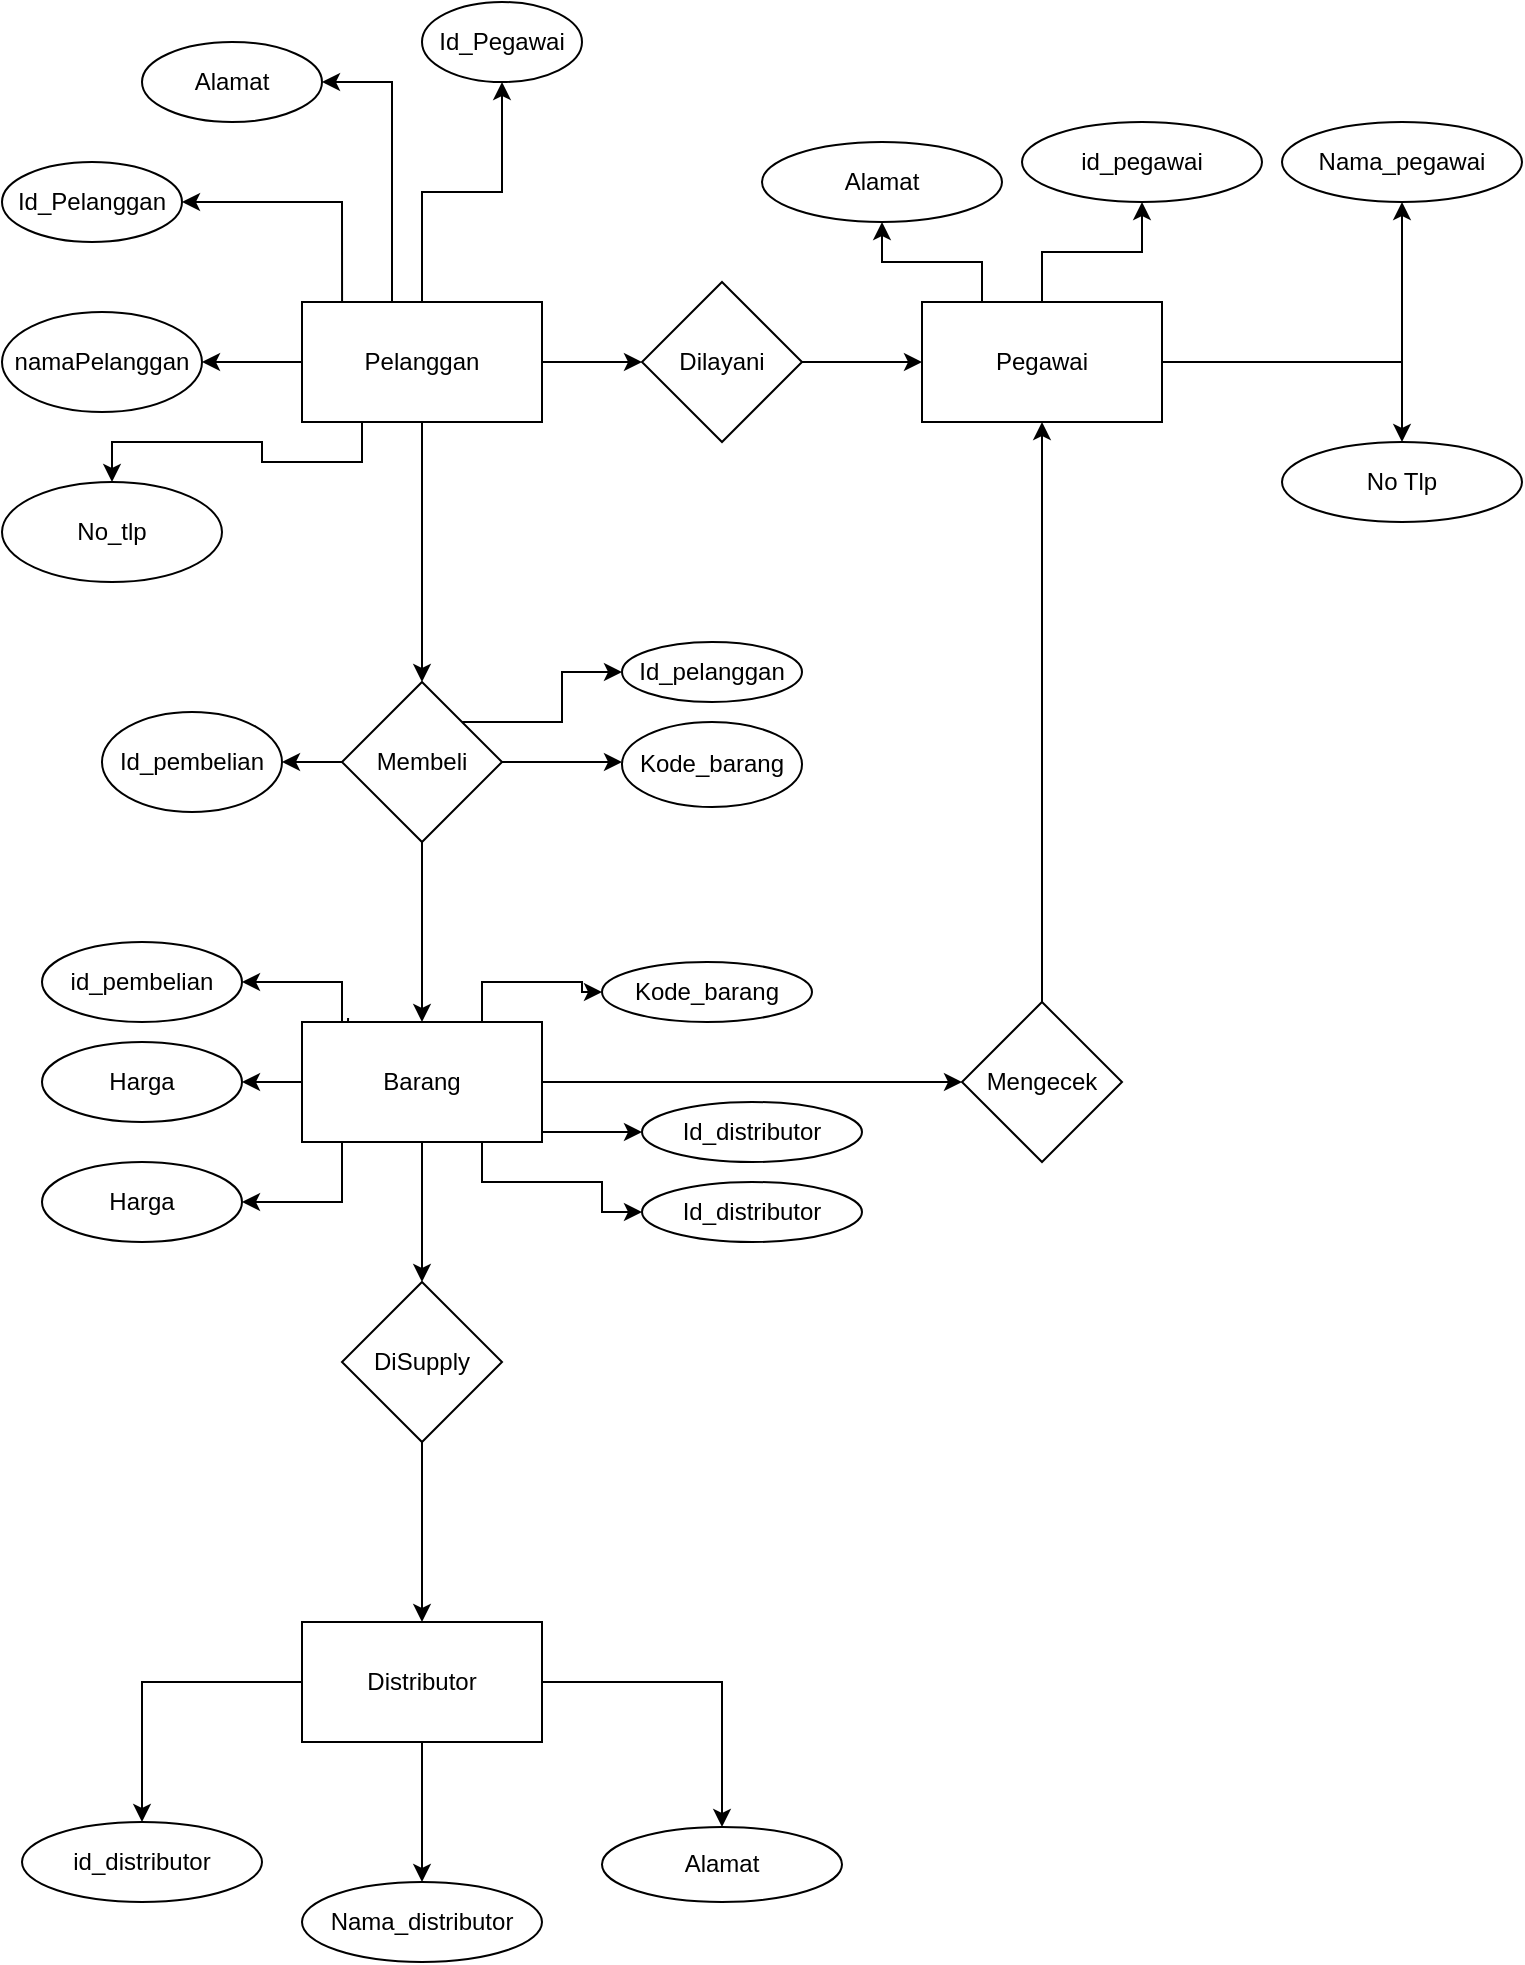 <mxfile version="13.8.3" type="github">
  <diagram id="qI9FQHIJN47j3GlgQ65F" name="Page-1">
    <mxGraphModel dx="2170" dy="1230" grid="1" gridSize="10" guides="1" tooltips="1" connect="1" arrows="1" fold="1" page="1" pageScale="1" pageWidth="850" pageHeight="1100" math="0" shadow="0">
      <root>
        <mxCell id="0" />
        <mxCell id="1" parent="0" />
        <mxCell id="Nq5UWWuwTUlMlLlnnf5O-3" value="" style="edgeStyle=orthogonalEdgeStyle;rounded=0;orthogonalLoop=1;jettySize=auto;html=1;" edge="1" parent="1" source="Nq5UWWuwTUlMlLlnnf5O-1" target="Nq5UWWuwTUlMlLlnnf5O-2">
          <mxGeometry relative="1" as="geometry" />
        </mxCell>
        <mxCell id="Nq5UWWuwTUlMlLlnnf5O-7" value="" style="edgeStyle=orthogonalEdgeStyle;rounded=0;orthogonalLoop=1;jettySize=auto;html=1;exitX=0.167;exitY=0;exitDx=0;exitDy=0;exitPerimeter=0;entryX=1;entryY=0.5;entryDx=0;entryDy=0;" edge="1" parent="1" source="Nq5UWWuwTUlMlLlnnf5O-1" target="Nq5UWWuwTUlMlLlnnf5O-6">
          <mxGeometry relative="1" as="geometry">
            <Array as="points">
              <mxPoint x="180" y="110" />
            </Array>
          </mxGeometry>
        </mxCell>
        <mxCell id="Nq5UWWuwTUlMlLlnnf5O-10" value="" style="edgeStyle=orthogonalEdgeStyle;rounded=0;orthogonalLoop=1;jettySize=auto;html=1;exitX=0;exitY=0.5;exitDx=0;exitDy=0;" edge="1" parent="1" source="Nq5UWWuwTUlMlLlnnf5O-1" target="Nq5UWWuwTUlMlLlnnf5O-8">
          <mxGeometry relative="1" as="geometry" />
        </mxCell>
        <mxCell id="Nq5UWWuwTUlMlLlnnf5O-15" value="" style="edgeStyle=orthogonalEdgeStyle;rounded=0;orthogonalLoop=1;jettySize=auto;html=1;" edge="1" parent="1" source="Nq5UWWuwTUlMlLlnnf5O-1" target="Nq5UWWuwTUlMlLlnnf5O-14">
          <mxGeometry relative="1" as="geometry">
            <Array as="points">
              <mxPoint x="205" y="140" />
              <mxPoint x="205" y="140" />
            </Array>
          </mxGeometry>
        </mxCell>
        <mxCell id="Nq5UWWuwTUlMlLlnnf5O-16" value="" style="edgeStyle=orthogonalEdgeStyle;rounded=0;orthogonalLoop=1;jettySize=auto;html=1;entryX=0.5;entryY=1;entryDx=0;entryDy=0;" edge="1" parent="1" source="Nq5UWWuwTUlMlLlnnf5O-1" target="Nq5UWWuwTUlMlLlnnf5O-17">
          <mxGeometry relative="1" as="geometry">
            <mxPoint x="280" y="80" as="targetPoint" />
          </mxGeometry>
        </mxCell>
        <mxCell id="Nq5UWWuwTUlMlLlnnf5O-19" value="" style="edgeStyle=orthogonalEdgeStyle;rounded=0;orthogonalLoop=1;jettySize=auto;html=1;exitX=0.25;exitY=1;exitDx=0;exitDy=0;" edge="1" parent="1" source="Nq5UWWuwTUlMlLlnnf5O-1" target="Nq5UWWuwTUlMlLlnnf5O-18">
          <mxGeometry relative="1" as="geometry" />
        </mxCell>
        <mxCell id="Nq5UWWuwTUlMlLlnnf5O-23" value="" style="edgeStyle=orthogonalEdgeStyle;rounded=0;orthogonalLoop=1;jettySize=auto;html=1;" edge="1" parent="1" source="Nq5UWWuwTUlMlLlnnf5O-1" target="Nq5UWWuwTUlMlLlnnf5O-22">
          <mxGeometry relative="1" as="geometry" />
        </mxCell>
        <mxCell id="Nq5UWWuwTUlMlLlnnf5O-1" value="Pelanggan" style="rounded=0;whiteSpace=wrap;html=1;" vertex="1" parent="1">
          <mxGeometry x="160" y="160" width="120" height="60" as="geometry" />
        </mxCell>
        <mxCell id="Nq5UWWuwTUlMlLlnnf5O-5" value="" style="edgeStyle=orthogonalEdgeStyle;rounded=0;orthogonalLoop=1;jettySize=auto;html=1;" edge="1" parent="1" source="Nq5UWWuwTUlMlLlnnf5O-2" target="Nq5UWWuwTUlMlLlnnf5O-4">
          <mxGeometry relative="1" as="geometry" />
        </mxCell>
        <mxCell id="Nq5UWWuwTUlMlLlnnf5O-2" value="Dilayani" style="rhombus;whiteSpace=wrap;html=1;" vertex="1" parent="1">
          <mxGeometry x="330" y="150" width="80" height="80" as="geometry" />
        </mxCell>
        <mxCell id="Nq5UWWuwTUlMlLlnnf5O-63" value="" style="edgeStyle=orthogonalEdgeStyle;rounded=0;orthogonalLoop=1;jettySize=auto;html=1;" edge="1" parent="1" source="Nq5UWWuwTUlMlLlnnf5O-4" target="Nq5UWWuwTUlMlLlnnf5O-62">
          <mxGeometry relative="1" as="geometry">
            <Array as="points">
              <mxPoint x="500" y="140" />
              <mxPoint x="450" y="140" />
            </Array>
          </mxGeometry>
        </mxCell>
        <mxCell id="Nq5UWWuwTUlMlLlnnf5O-67" style="edgeStyle=orthogonalEdgeStyle;rounded=0;orthogonalLoop=1;jettySize=auto;html=1;exitX=0.5;exitY=0;exitDx=0;exitDy=0;entryX=0.5;entryY=1;entryDx=0;entryDy=0;" edge="1" parent="1" source="Nq5UWWuwTUlMlLlnnf5O-4" target="Nq5UWWuwTUlMlLlnnf5O-66">
          <mxGeometry relative="1" as="geometry" />
        </mxCell>
        <mxCell id="Nq5UWWuwTUlMlLlnnf5O-72" style="edgeStyle=orthogonalEdgeStyle;rounded=0;orthogonalLoop=1;jettySize=auto;html=1;exitX=1;exitY=0.5;exitDx=0;exitDy=0;entryX=0.5;entryY=1;entryDx=0;entryDy=0;" edge="1" parent="1" source="Nq5UWWuwTUlMlLlnnf5O-4" target="Nq5UWWuwTUlMlLlnnf5O-68">
          <mxGeometry relative="1" as="geometry" />
        </mxCell>
        <mxCell id="Nq5UWWuwTUlMlLlnnf5O-73" style="edgeStyle=orthogonalEdgeStyle;rounded=0;orthogonalLoop=1;jettySize=auto;html=1;exitX=1;exitY=0.5;exitDx=0;exitDy=0;entryX=0.5;entryY=0;entryDx=0;entryDy=0;" edge="1" parent="1" source="Nq5UWWuwTUlMlLlnnf5O-4" target="Nq5UWWuwTUlMlLlnnf5O-69">
          <mxGeometry relative="1" as="geometry" />
        </mxCell>
        <mxCell id="Nq5UWWuwTUlMlLlnnf5O-4" value="Pegawai" style="whiteSpace=wrap;html=1;" vertex="1" parent="1">
          <mxGeometry x="470" y="160" width="120" height="60" as="geometry" />
        </mxCell>
        <mxCell id="Nq5UWWuwTUlMlLlnnf5O-6" value="Id_Pelanggan" style="ellipse;whiteSpace=wrap;html=1;rounded=0;" vertex="1" parent="1">
          <mxGeometry x="10" y="90" width="90" height="40" as="geometry" />
        </mxCell>
        <mxCell id="Nq5UWWuwTUlMlLlnnf5O-8" value="namaPelanggan" style="ellipse;whiteSpace=wrap;html=1;rounded=0;" vertex="1" parent="1">
          <mxGeometry x="10" y="165" width="100" height="50" as="geometry" />
        </mxCell>
        <mxCell id="Nq5UWWuwTUlMlLlnnf5O-14" value="Alamat" style="ellipse;whiteSpace=wrap;html=1;rounded=0;" vertex="1" parent="1">
          <mxGeometry x="80" y="30" width="90" height="40" as="geometry" />
        </mxCell>
        <mxCell id="Nq5UWWuwTUlMlLlnnf5O-17" value="Id_Pegawai" style="ellipse;whiteSpace=wrap;html=1;" vertex="1" parent="1">
          <mxGeometry x="220" y="10" width="80" height="40" as="geometry" />
        </mxCell>
        <mxCell id="Nq5UWWuwTUlMlLlnnf5O-18" value="No_tlp" style="ellipse;whiteSpace=wrap;html=1;rounded=0;" vertex="1" parent="1">
          <mxGeometry x="10" y="250" width="110" height="50" as="geometry" />
        </mxCell>
        <mxCell id="Nq5UWWuwTUlMlLlnnf5O-25" value="" style="edgeStyle=orthogonalEdgeStyle;rounded=0;orthogonalLoop=1;jettySize=auto;html=1;" edge="1" parent="1" source="Nq5UWWuwTUlMlLlnnf5O-22" target="Nq5UWWuwTUlMlLlnnf5O-24">
          <mxGeometry relative="1" as="geometry" />
        </mxCell>
        <mxCell id="Nq5UWWuwTUlMlLlnnf5O-27" value="" style="edgeStyle=orthogonalEdgeStyle;rounded=0;orthogonalLoop=1;jettySize=auto;html=1;" edge="1" parent="1" source="Nq5UWWuwTUlMlLlnnf5O-22" target="Nq5UWWuwTUlMlLlnnf5O-26">
          <mxGeometry relative="1" as="geometry">
            <Array as="points">
              <mxPoint x="290" y="370" />
              <mxPoint x="290" y="345" />
            </Array>
          </mxGeometry>
        </mxCell>
        <mxCell id="Nq5UWWuwTUlMlLlnnf5O-28" value="" style="edgeStyle=orthogonalEdgeStyle;rounded=0;orthogonalLoop=1;jettySize=auto;html=1;" edge="1" parent="1" source="Nq5UWWuwTUlMlLlnnf5O-22">
          <mxGeometry relative="1" as="geometry">
            <mxPoint x="320" y="390" as="targetPoint" />
          </mxGeometry>
        </mxCell>
        <mxCell id="Nq5UWWuwTUlMlLlnnf5O-32" value="" style="edgeStyle=orthogonalEdgeStyle;rounded=0;orthogonalLoop=1;jettySize=auto;html=1;" edge="1" parent="1" source="Nq5UWWuwTUlMlLlnnf5O-22" target="Nq5UWWuwTUlMlLlnnf5O-31">
          <mxGeometry relative="1" as="geometry" />
        </mxCell>
        <mxCell id="Nq5UWWuwTUlMlLlnnf5O-22" value="Membeli" style="rhombus;whiteSpace=wrap;html=1;rounded=0;" vertex="1" parent="1">
          <mxGeometry x="180" y="350" width="80" height="80" as="geometry" />
        </mxCell>
        <mxCell id="Nq5UWWuwTUlMlLlnnf5O-24" value="Id_pembelian" style="ellipse;whiteSpace=wrap;html=1;rounded=0;" vertex="1" parent="1">
          <mxGeometry x="60" y="365" width="90" height="50" as="geometry" />
        </mxCell>
        <mxCell id="Nq5UWWuwTUlMlLlnnf5O-26" value="Id_pelanggan" style="ellipse;whiteSpace=wrap;html=1;rounded=0;" vertex="1" parent="1">
          <mxGeometry x="320" y="330" width="90" height="30" as="geometry" />
        </mxCell>
        <mxCell id="Nq5UWWuwTUlMlLlnnf5O-29" value="Kode_barang" style="ellipse;whiteSpace=wrap;html=1;" vertex="1" parent="1">
          <mxGeometry x="320" y="370" width="90" height="42.5" as="geometry" />
        </mxCell>
        <mxCell id="Nq5UWWuwTUlMlLlnnf5O-34" style="edgeStyle=orthogonalEdgeStyle;rounded=0;orthogonalLoop=1;jettySize=auto;html=1;exitX=0.192;exitY=-0.033;exitDx=0;exitDy=0;exitPerimeter=0;" edge="1" parent="1" source="Nq5UWWuwTUlMlLlnnf5O-31" target="Nq5UWWuwTUlMlLlnnf5O-33">
          <mxGeometry relative="1" as="geometry">
            <Array as="points">
              <mxPoint x="183" y="520" />
              <mxPoint x="180" y="520" />
              <mxPoint x="180" y="500" />
            </Array>
          </mxGeometry>
        </mxCell>
        <mxCell id="Nq5UWWuwTUlMlLlnnf5O-36" style="edgeStyle=orthogonalEdgeStyle;rounded=0;orthogonalLoop=1;jettySize=auto;html=1;exitX=0;exitY=0.5;exitDx=0;exitDy=0;" edge="1" parent="1" source="Nq5UWWuwTUlMlLlnnf5O-31" target="Nq5UWWuwTUlMlLlnnf5O-35">
          <mxGeometry relative="1" as="geometry" />
        </mxCell>
        <mxCell id="Nq5UWWuwTUlMlLlnnf5O-38" style="edgeStyle=orthogonalEdgeStyle;rounded=0;orthogonalLoop=1;jettySize=auto;html=1;entryX=1;entryY=0.5;entryDx=0;entryDy=0;" edge="1" parent="1" source="Nq5UWWuwTUlMlLlnnf5O-31" target="Nq5UWWuwTUlMlLlnnf5O-37">
          <mxGeometry relative="1" as="geometry">
            <Array as="points">
              <mxPoint x="180" y="610" />
            </Array>
          </mxGeometry>
        </mxCell>
        <mxCell id="Nq5UWWuwTUlMlLlnnf5O-40" value="" style="edgeStyle=orthogonalEdgeStyle;rounded=0;orthogonalLoop=1;jettySize=auto;html=1;" edge="1" parent="1" source="Nq5UWWuwTUlMlLlnnf5O-31" target="Nq5UWWuwTUlMlLlnnf5O-39">
          <mxGeometry relative="1" as="geometry" />
        </mxCell>
        <mxCell id="Nq5UWWuwTUlMlLlnnf5O-52" value="" style="edgeStyle=orthogonalEdgeStyle;rounded=0;orthogonalLoop=1;jettySize=auto;html=1;exitX=0.75;exitY=0;exitDx=0;exitDy=0;" edge="1" parent="1" source="Nq5UWWuwTUlMlLlnnf5O-31" target="Nq5UWWuwTUlMlLlnnf5O-51">
          <mxGeometry relative="1" as="geometry" />
        </mxCell>
        <mxCell id="Nq5UWWuwTUlMlLlnnf5O-53" value="" style="edgeStyle=orthogonalEdgeStyle;rounded=0;orthogonalLoop=1;jettySize=auto;html=1;entryX=0;entryY=0.5;entryDx=0;entryDy=0;exitX=1;exitY=0.75;exitDx=0;exitDy=0;" edge="1" parent="1" source="Nq5UWWuwTUlMlLlnnf5O-31" target="Nq5UWWuwTUlMlLlnnf5O-54">
          <mxGeometry relative="1" as="geometry">
            <Array as="points">
              <mxPoint x="280" y="575" />
            </Array>
          </mxGeometry>
        </mxCell>
        <mxCell id="Nq5UWWuwTUlMlLlnnf5O-56" style="edgeStyle=orthogonalEdgeStyle;rounded=0;orthogonalLoop=1;jettySize=auto;html=1;exitX=0.75;exitY=1;exitDx=0;exitDy=0;entryX=0;entryY=0.5;entryDx=0;entryDy=0;" edge="1" parent="1" source="Nq5UWWuwTUlMlLlnnf5O-31" target="Nq5UWWuwTUlMlLlnnf5O-55">
          <mxGeometry relative="1" as="geometry">
            <Array as="points">
              <mxPoint x="250" y="600" />
              <mxPoint x="310" y="600" />
            </Array>
          </mxGeometry>
        </mxCell>
        <mxCell id="Nq5UWWuwTUlMlLlnnf5O-58" value="" style="edgeStyle=orthogonalEdgeStyle;rounded=0;orthogonalLoop=1;jettySize=auto;html=1;" edge="1" parent="1" source="Nq5UWWuwTUlMlLlnnf5O-31">
          <mxGeometry relative="1" as="geometry">
            <mxPoint x="490" y="550" as="targetPoint" />
          </mxGeometry>
        </mxCell>
        <mxCell id="Nq5UWWuwTUlMlLlnnf5O-31" value="Barang" style="whiteSpace=wrap;html=1;rounded=0;" vertex="1" parent="1">
          <mxGeometry x="160" y="520" width="120" height="60" as="geometry" />
        </mxCell>
        <mxCell id="Nq5UWWuwTUlMlLlnnf5O-33" value="id_pembelian" style="ellipse;whiteSpace=wrap;html=1;" vertex="1" parent="1">
          <mxGeometry x="30" y="480" width="100" height="40" as="geometry" />
        </mxCell>
        <mxCell id="Nq5UWWuwTUlMlLlnnf5O-35" value="Harga" style="ellipse;whiteSpace=wrap;html=1;" vertex="1" parent="1">
          <mxGeometry x="30" y="530" width="100" height="40" as="geometry" />
        </mxCell>
        <mxCell id="Nq5UWWuwTUlMlLlnnf5O-37" value="Harga" style="ellipse;whiteSpace=wrap;html=1;" vertex="1" parent="1">
          <mxGeometry x="30" y="590" width="100" height="40" as="geometry" />
        </mxCell>
        <mxCell id="Nq5UWWuwTUlMlLlnnf5O-42" value="" style="edgeStyle=orthogonalEdgeStyle;rounded=0;orthogonalLoop=1;jettySize=auto;html=1;" edge="1" parent="1" source="Nq5UWWuwTUlMlLlnnf5O-39" target="Nq5UWWuwTUlMlLlnnf5O-41">
          <mxGeometry relative="1" as="geometry" />
        </mxCell>
        <mxCell id="Nq5UWWuwTUlMlLlnnf5O-39" value="DiSupply" style="rhombus;whiteSpace=wrap;html=1;rounded=0;" vertex="1" parent="1">
          <mxGeometry x="180" y="650" width="80" height="80" as="geometry" />
        </mxCell>
        <mxCell id="Nq5UWWuwTUlMlLlnnf5O-46" value="" style="edgeStyle=orthogonalEdgeStyle;rounded=0;orthogonalLoop=1;jettySize=auto;html=1;" edge="1" parent="1" source="Nq5UWWuwTUlMlLlnnf5O-41" target="Nq5UWWuwTUlMlLlnnf5O-45">
          <mxGeometry relative="1" as="geometry" />
        </mxCell>
        <mxCell id="Nq5UWWuwTUlMlLlnnf5O-48" value="" style="edgeStyle=orthogonalEdgeStyle;rounded=0;orthogonalLoop=1;jettySize=auto;html=1;" edge="1" parent="1" source="Nq5UWWuwTUlMlLlnnf5O-41" target="Nq5UWWuwTUlMlLlnnf5O-47">
          <mxGeometry relative="1" as="geometry" />
        </mxCell>
        <mxCell id="Nq5UWWuwTUlMlLlnnf5O-50" value="" style="edgeStyle=orthogonalEdgeStyle;rounded=0;orthogonalLoop=1;jettySize=auto;html=1;" edge="1" parent="1" source="Nq5UWWuwTUlMlLlnnf5O-41" target="Nq5UWWuwTUlMlLlnnf5O-49">
          <mxGeometry relative="1" as="geometry" />
        </mxCell>
        <mxCell id="Nq5UWWuwTUlMlLlnnf5O-41" value="Distributor" style="whiteSpace=wrap;html=1;rounded=0;" vertex="1" parent="1">
          <mxGeometry x="160" y="820" width="120" height="60" as="geometry" />
        </mxCell>
        <mxCell id="Nq5UWWuwTUlMlLlnnf5O-45" value="id_distributor" style="ellipse;whiteSpace=wrap;html=1;rounded=0;" vertex="1" parent="1">
          <mxGeometry x="20" y="920" width="120" height="40" as="geometry" />
        </mxCell>
        <mxCell id="Nq5UWWuwTUlMlLlnnf5O-47" value="Nama_distributor" style="ellipse;whiteSpace=wrap;html=1;rounded=0;" vertex="1" parent="1">
          <mxGeometry x="160" y="950" width="120" height="40" as="geometry" />
        </mxCell>
        <mxCell id="Nq5UWWuwTUlMlLlnnf5O-49" value="Alamat" style="ellipse;whiteSpace=wrap;html=1;rounded=0;" vertex="1" parent="1">
          <mxGeometry x="310" y="922.5" width="120" height="37.5" as="geometry" />
        </mxCell>
        <mxCell id="Nq5UWWuwTUlMlLlnnf5O-51" value="Kode_barang" style="ellipse;whiteSpace=wrap;html=1;rounded=0;" vertex="1" parent="1">
          <mxGeometry x="310" y="490" width="105" height="30" as="geometry" />
        </mxCell>
        <mxCell id="Nq5UWWuwTUlMlLlnnf5O-54" value="Id_distributor" style="ellipse;whiteSpace=wrap;html=1;" vertex="1" parent="1">
          <mxGeometry x="330" y="560" width="110" height="30" as="geometry" />
        </mxCell>
        <mxCell id="Nq5UWWuwTUlMlLlnnf5O-55" value="Id_distributor" style="ellipse;whiteSpace=wrap;html=1;" vertex="1" parent="1">
          <mxGeometry x="330" y="600" width="110" height="30" as="geometry" />
        </mxCell>
        <mxCell id="Nq5UWWuwTUlMlLlnnf5O-61" style="edgeStyle=orthogonalEdgeStyle;rounded=0;orthogonalLoop=1;jettySize=auto;html=1;exitX=0.5;exitY=0;exitDx=0;exitDy=0;entryX=0.5;entryY=1;entryDx=0;entryDy=0;" edge="1" parent="1" source="Nq5UWWuwTUlMlLlnnf5O-60" target="Nq5UWWuwTUlMlLlnnf5O-4">
          <mxGeometry relative="1" as="geometry" />
        </mxCell>
        <mxCell id="Nq5UWWuwTUlMlLlnnf5O-60" value="Mengecek" style="rhombus;whiteSpace=wrap;html=1;" vertex="1" parent="1">
          <mxGeometry x="490" y="510" width="80" height="80" as="geometry" />
        </mxCell>
        <mxCell id="Nq5UWWuwTUlMlLlnnf5O-62" value="Alamat" style="ellipse;whiteSpace=wrap;html=1;" vertex="1" parent="1">
          <mxGeometry x="390" y="80" width="120" height="40" as="geometry" />
        </mxCell>
        <mxCell id="Nq5UWWuwTUlMlLlnnf5O-66" value="id_pegawai" style="ellipse;whiteSpace=wrap;html=1;" vertex="1" parent="1">
          <mxGeometry x="520" y="70" width="120" height="40" as="geometry" />
        </mxCell>
        <mxCell id="Nq5UWWuwTUlMlLlnnf5O-68" value="Nama_pegawai&lt;span style=&quot;color: rgba(0 , 0 , 0 , 0) ; font-family: monospace ; font-size: 0px&quot;&gt;%3CmxGraphModel%3E%3Croot%3E%3CmxCell%20id%3D%220%22%2F%3E%3CmxCell%20id%3D%221%22%20parent%3D%220%22%2F%3E%3CmxCell%20id%3D%222%22%20value%3D%22Alamat%22%20style%3D%22ellipse%3BwhiteSpace%3Dwrap%3Bhtml%3D1%3B%22%20vertex%3D%221%22%20parent%3D%221%22%3E%3CmxGeometry%20x%3D%22390%22%20y%3D%2280%22%20width%3D%22120%22%20height%3D%2240%22%20as%3D%22geometry%22%2F%3E%3C%2FmxCell%3E%3C%2Froot%3E%3C%2FmxGraphModel%3E&lt;/span&gt;" style="ellipse;whiteSpace=wrap;html=1;" vertex="1" parent="1">
          <mxGeometry x="650" y="70" width="120" height="40" as="geometry" />
        </mxCell>
        <mxCell id="Nq5UWWuwTUlMlLlnnf5O-69" value="No Tlp" style="ellipse;whiteSpace=wrap;html=1;" vertex="1" parent="1">
          <mxGeometry x="650" y="230" width="120" height="40" as="geometry" />
        </mxCell>
      </root>
    </mxGraphModel>
  </diagram>
</mxfile>
